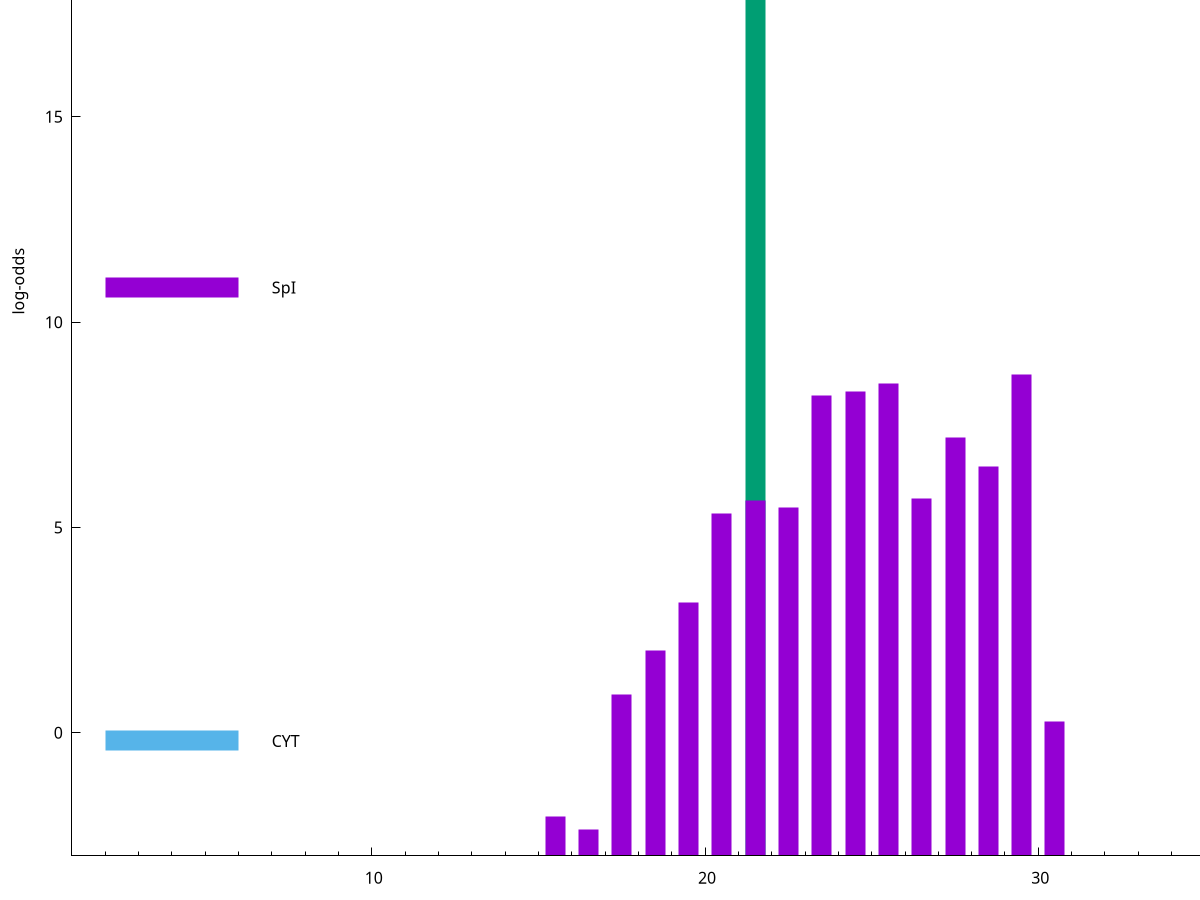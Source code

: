 set title "LipoP predictions for SRR5666568.gff"
set size 2., 1.4
set xrange [1:70] 
set mxtics 10
set yrange [-3:25]
set y2range [0:28]
set ylabel "log-odds"
set term postscript eps color solid "Helvetica" 30
set output "SRR5666568.gff506.eps"
set arrow from 2,23.3951 to 6,23.3951 nohead lt 2 lw 20
set label "SpII" at 7,23.3951
set arrow from 2,10.8443 to 6,10.8443 nohead lt 1 lw 20
set label "SpI" at 7,10.8443
set arrow from 2,-0.200913 to 6,-0.200913 nohead lt 3 lw 20
set label "CYT" at 7,-0.200913
set arrow from 2,23.3951 to 6,23.3951 nohead lt 2 lw 20
set label "SpII" at 7,23.3951
# NOTE: The scores below are the log-odds scores with the threshold
# NOTE: subtracted (a hack to make gnuplot make the histogram all
# NOTE: look nice).
plot "-" axes x1y2 title "" with impulses lt 2 lw 20, "-" axes x1y2 title "" with impulses lt 1 lw 20
21.500000 26.395100
e
29.500000 11.714370
25.500000 11.504170
24.500000 11.313650
23.500000 11.214140
27.500000 10.187910
28.500000 9.484720
26.500000 8.705600
21.500000 8.654760
22.500000 8.492760
20.500000 8.343650
19.500000 6.184270
18.500000 5.011240
17.500000 3.938741
30.500000 3.266969
15.500000 0.969340
16.500000 0.634550
e
exit
